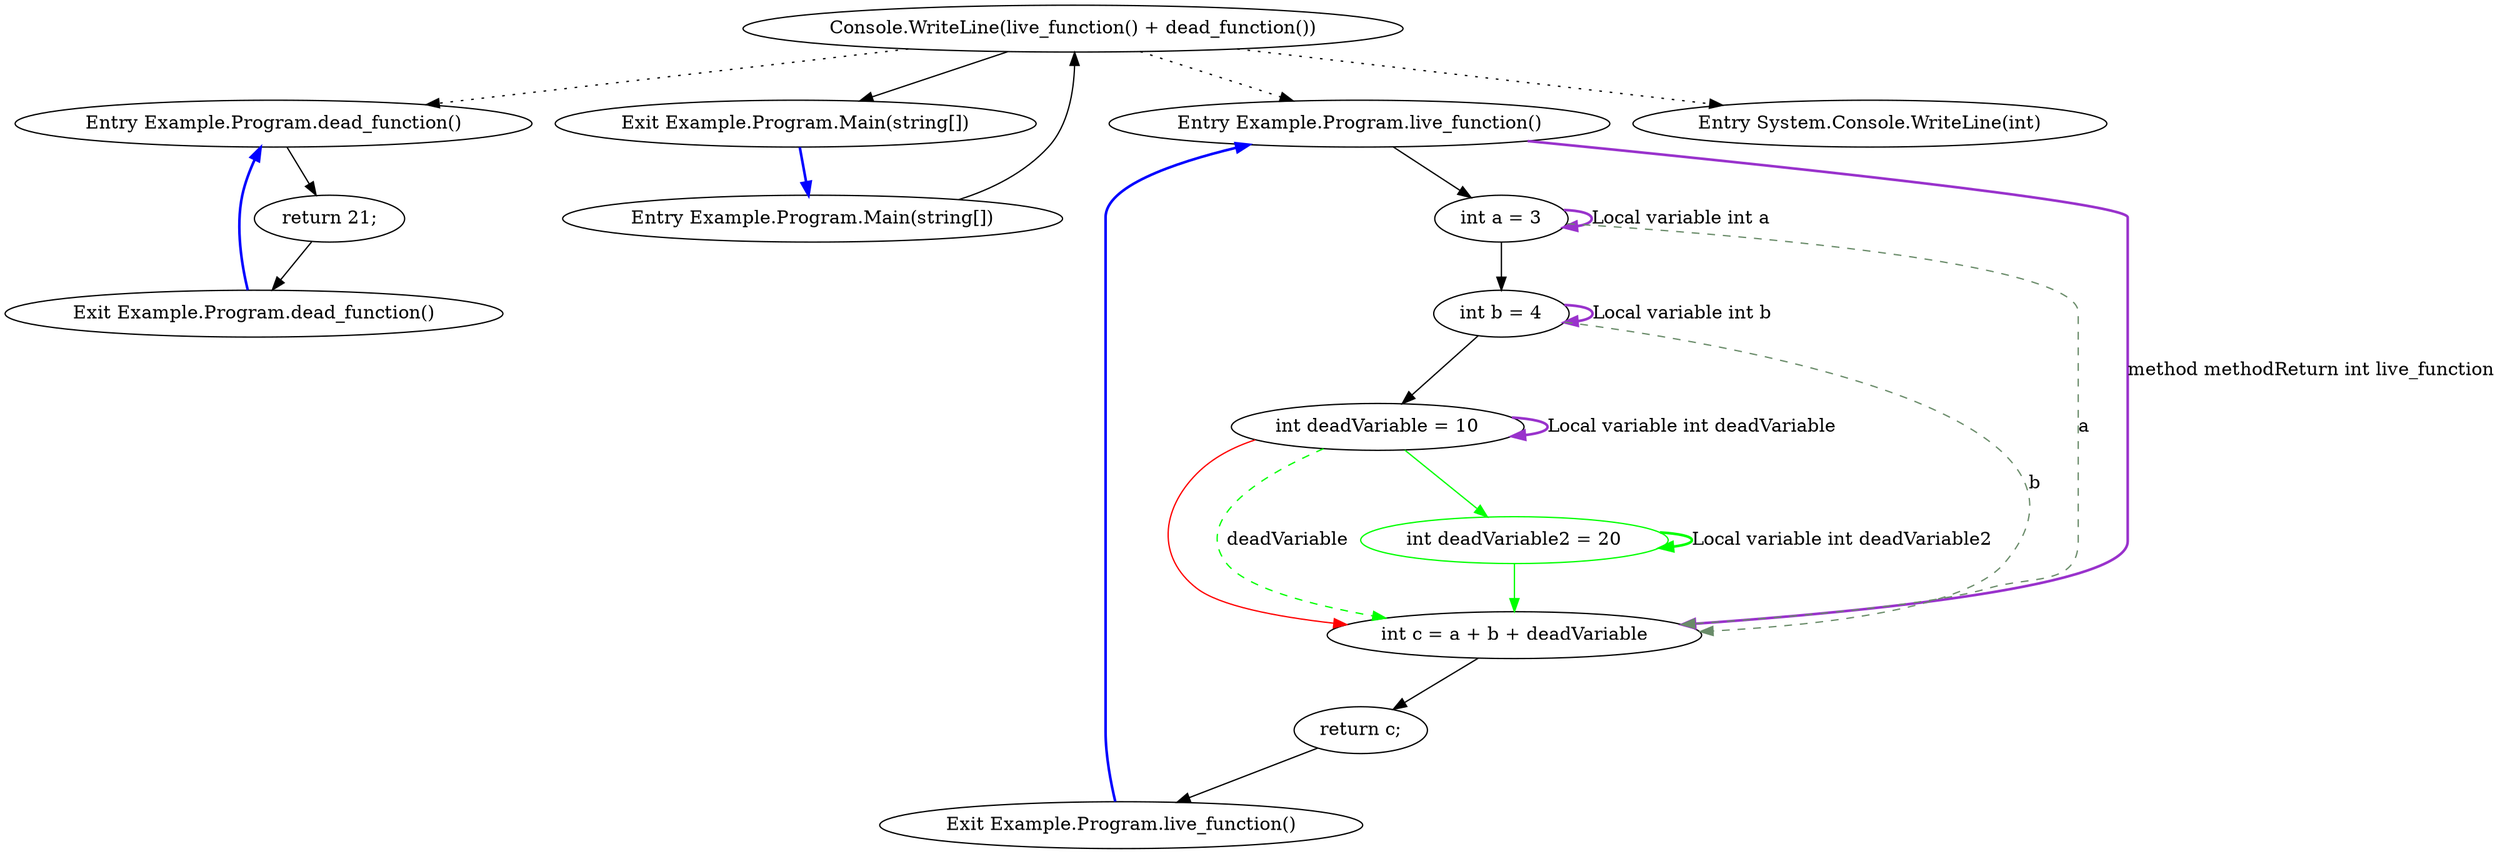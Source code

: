 digraph  {
n0 [cluster="Example.Program.dead_function()", label="Entry Example.Program.dead_function()", span="6-6"];
n1 [cluster="Example.Program.dead_function()", label="return 21;", span="8-8"];
n2 [cluster="Example.Program.dead_function()", label="Exit Example.Program.dead_function()", span="6-6"];
n3 [cluster="Example.Program.live_function()", label="Entry Example.Program.live_function()", span="11-11"];
n4 [cluster="Example.Program.live_function()", label="int a = 3", span="13-13"];
n5 [cluster="Example.Program.live_function()", label="int b = 4", span="14-14"];
n7 [cluster="Example.Program.live_function()", label="int c = a + b + deadVariable", span="16-16"];
n6 [cluster="Example.Program.live_function()", label="int deadVariable = 10", span="15-15"];
n8 [cluster="Example.Program.live_function()", label="return c;", span="17-17"];
n9 [cluster="Example.Program.live_function()", label="Exit Example.Program.live_function()", span="11-11"];
n10 [cluster="Example.Program.Main(string[])", label="Entry Example.Program.Main(string[])", span="20-20"];
n11 [cluster="Example.Program.Main(string[])", label="Console.WriteLine(live_function() + dead_function())", span="22-22"];
n12 [cluster="Example.Program.Main(string[])", label="Exit Example.Program.Main(string[])", span="20-20"];
n13 [cluster="System.Console.WriteLine(int)", label="Entry System.Console.WriteLine(int)", span="0-0"];
d7 [cluster="Example.Program.live_function()", color=green, label="int deadVariable2 = 20", span="16-16"];
n0 -> n1  [key=0, style=solid];
n1 -> n2  [key=0, style=solid];
n2 -> n0  [color=blue, key=0, style=bold];
n3 -> n4  [key=0, style=solid];
n3 -> n7  [color=darkorchid, key=3, label="method methodReturn int live_function", style=bold];
n4 -> n5  [key=0, style=solid];
n4 -> n7  [color=darkseagreen4, key=1, label=a, style=dashed];
n4 -> n4  [color=darkorchid, key=3, label="Local variable int a", style=bold];
n5 -> n6  [key=0, style=solid];
n5 -> n7  [color=darkseagreen4, key=1, label=b, style=dashed];
n5 -> n5  [color=darkorchid, key=3, label="Local variable int b", style=bold];
n7 -> n8  [key=0, style=solid];
n6 -> n7  [color=red, key=0, style=solid];
n6 -> n7  [color=green, key=1, label=deadVariable, style=dashed];
n6 -> n6  [color=darkorchid, key=3, label="Local variable int deadVariable", style=bold];
n6 -> d7  [color=green, key=0, style=solid];
n8 -> n9  [key=0, style=solid];
n9 -> n3  [color=blue, key=0, style=bold];
n10 -> n11  [key=0, style=solid];
n11 -> n12  [key=0, style=solid];
n11 -> n3  [key=2, style=dotted];
n11 -> n0  [key=2, style=dotted];
n11 -> n13  [key=2, style=dotted];
n12 -> n10  [color=blue, key=0, style=bold];
d7 -> d7  [color=green, key=3, label="Local variable int deadVariable2", style=bold];
d7 -> n7  [color=green, key=0, style=solid];
}
